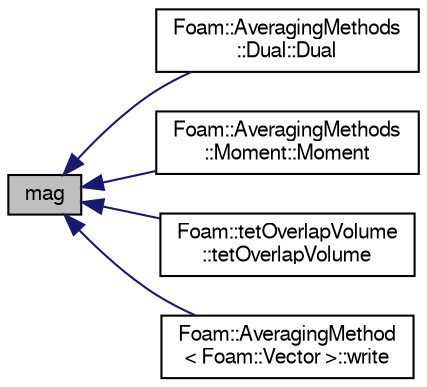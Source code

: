 digraph "mag"
{
  bgcolor="transparent";
  edge [fontname="FreeSans",fontsize="10",labelfontname="FreeSans",labelfontsize="10"];
  node [fontname="FreeSans",fontsize="10",shape=record];
  rankdir="LR";
  Node149 [label="mag",height=0.2,width=0.4,color="black", fillcolor="grey75", style="filled", fontcolor="black"];
  Node149 -> Node150 [dir="back",color="midnightblue",fontsize="10",style="solid",fontname="FreeSans"];
  Node150 [label="Foam::AveragingMethods\l::Dual::Dual",height=0.2,width=0.4,color="black",URL="$a24210.html#a4e90e259d050ad479f6e3c6763a1cdf6",tooltip="Constructors. "];
  Node149 -> Node151 [dir="back",color="midnightblue",fontsize="10",style="solid",fontname="FreeSans"];
  Node151 [label="Foam::AveragingMethods\l::Moment::Moment",height=0.2,width=0.4,color="black",URL="$a24214.html#a9aaf777932fca7644bb6f00f3a2b8749",tooltip="Constructors. "];
  Node149 -> Node152 [dir="back",color="midnightblue",fontsize="10",style="solid",fontname="FreeSans"];
  Node152 [label="Foam::tetOverlapVolume\l::tetOverlapVolume",height=0.2,width=0.4,color="black",URL="$a25482.html#ae2687708d7bad92c040a9d6dd6a61f09",tooltip="Null constructor. "];
  Node149 -> Node153 [dir="back",color="midnightblue",fontsize="10",style="solid",fontname="FreeSans"];
  Node153 [label="Foam::AveragingMethod\l\< Foam::Vector \>::write",height=0.2,width=0.4,color="black",URL="$a23898.html#ad48b7b943e88478c15879659cce7aebc",tooltip="Write using setting from DB. "];
}
